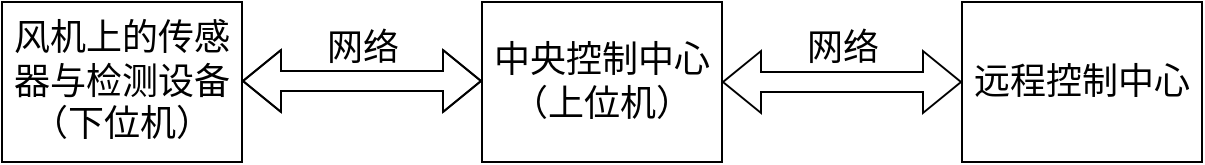 <mxfile version="24.7.17">
  <diagram name="第 1 页" id="sbOF9vrh2LZpfqkAtuBA">
    <mxGraphModel dx="1148" dy="668" grid="1" gridSize="10" guides="1" tooltips="1" connect="1" arrows="1" fold="1" page="1" pageScale="1" pageWidth="827" pageHeight="1169" math="0" shadow="0">
      <root>
        <mxCell id="0" />
        <mxCell id="1" parent="0" />
        <mxCell id="BBmbCgnYEPjefkQqMxjm-4" style="rounded=0;orthogonalLoop=1;jettySize=auto;html=1;entryX=0;entryY=0.5;entryDx=0;entryDy=0;startArrow=classic;startFill=1;shape=flexArrow;width=10;" edge="1" parent="1">
          <mxGeometry relative="1" as="geometry">
            <mxPoint x="180" y="349.5" as="sourcePoint" />
            <mxPoint x="300" y="349.5" as="targetPoint" />
            <Array as="points">
              <mxPoint x="220" y="349.5" />
              <mxPoint x="250" y="349.5" />
            </Array>
          </mxGeometry>
        </mxCell>
        <mxCell id="BBmbCgnYEPjefkQqMxjm-1" value="&lt;font style=&quot;font-size: 18px;&quot;&gt;风机上的传感器与检测设备&lt;/font&gt;&lt;div&gt;&lt;font style=&quot;font-size: 18px;&quot;&gt;（下位机）&lt;/font&gt;&lt;/div&gt;" style="rounded=0;whiteSpace=wrap;html=1;" vertex="1" parent="1">
          <mxGeometry x="60" y="310" width="120" height="80" as="geometry" />
        </mxCell>
        <mxCell id="BBmbCgnYEPjefkQqMxjm-5" style="rounded=0;orthogonalLoop=1;jettySize=auto;html=1;shape=flexArrow;startArrow=block;" edge="1" parent="1" source="BBmbCgnYEPjefkQqMxjm-2">
          <mxGeometry relative="1" as="geometry">
            <mxPoint x="540" y="350" as="targetPoint" />
          </mxGeometry>
        </mxCell>
        <mxCell id="BBmbCgnYEPjefkQqMxjm-2" value="&lt;font style=&quot;font-size: 18px;&quot;&gt;中央控制中心&lt;/font&gt;&lt;div&gt;&lt;span style=&quot;font-size: 18px;&quot;&gt;（上位机）&lt;/span&gt;&lt;/div&gt;" style="rounded=0;whiteSpace=wrap;html=1;" vertex="1" parent="1">
          <mxGeometry x="300" y="310" width="120" height="80" as="geometry" />
        </mxCell>
        <mxCell id="BBmbCgnYEPjefkQqMxjm-3" value="&lt;font style=&quot;font-size: 18px;&quot;&gt;远程控制中心&lt;/font&gt;" style="rounded=0;whiteSpace=wrap;html=1;" vertex="1" parent="1">
          <mxGeometry x="540" y="310" width="120" height="80" as="geometry" />
        </mxCell>
        <mxCell id="BBmbCgnYEPjefkQqMxjm-6" value="&lt;font style=&quot;font-size: 18px;&quot;&gt;网络&lt;/font&gt;" style="text;html=1;align=center;verticalAlign=middle;resizable=0;points=[];autosize=1;strokeColor=none;fillColor=none;" vertex="1" parent="1">
          <mxGeometry x="210" y="313" width="60" height="40" as="geometry" />
        </mxCell>
        <mxCell id="BBmbCgnYEPjefkQqMxjm-8" value="&lt;font style=&quot;font-size: 18px;&quot;&gt;网络&lt;/font&gt;" style="text;html=1;align=center;verticalAlign=middle;resizable=0;points=[];autosize=1;strokeColor=none;fillColor=none;" vertex="1" parent="1">
          <mxGeometry x="450" y="313" width="60" height="40" as="geometry" />
        </mxCell>
      </root>
    </mxGraphModel>
  </diagram>
</mxfile>
